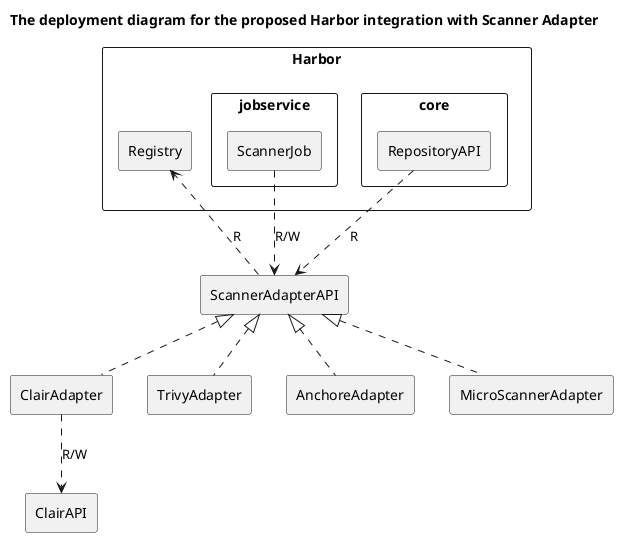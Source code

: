 @startuml

title The deployment diagram for the proposed Harbor integration with Scanner Adapter

rectangle Harbor {
  rectangle Registry

  rectangle jobservice {
    rectangle ScannerJob
  }
  rectangle core {
    rectangle RepositoryAPI
  }
}

rectangle ScannerAdapterAPI {
}

rectangle ClairAdapter {
}

rectangle TrivyAdapter {
}

rectangle AnchoreAdapter {
}

rectangle MicroScannerAdapter {
}

rectangle ClairAPI {
}

ScannerJob ..> ScannerAdapterAPI : R/W
RepositoryAPI ..> ScannerAdapterAPI : R
ScannerAdapterAPI ..> Registry : R

ScannerAdapterAPI ^.. ClairAdapter
ClairAdapter ..> ClairAPI : R/W

ScannerAdapterAPI ^.. TrivyAdapter
ScannerAdapterAPI ^.. AnchoreAdapter
ScannerAdapterAPI ^.. MicroScannerAdapter
@enduml
